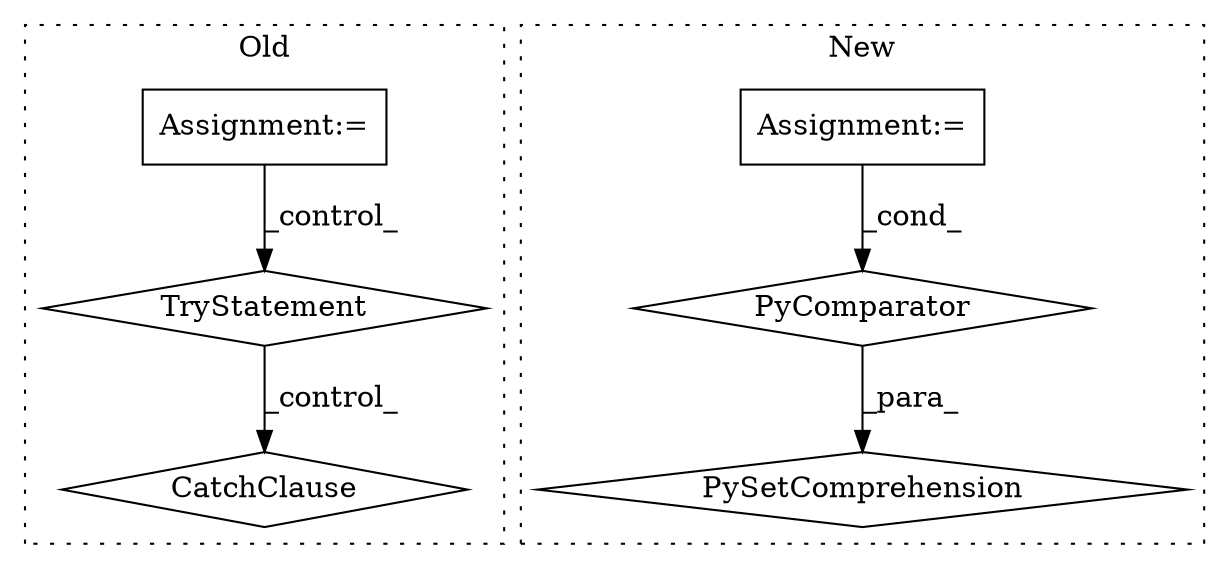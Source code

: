 digraph G {
subgraph cluster0 {
1 [label="CatchClause" a="12" s="12629,12664" l="15,2" shape="diamond"];
3 [label="TryStatement" a="54" s="12556" l="4" shape="diamond"];
6 [label="Assignment:=" a="7" s="12018" l="1" shape="box"];
label = "Old";
style="dotted";
}
subgraph cluster1 {
2 [label="PySetComprehension" a="111" s="11833" l="168" shape="diamond"];
4 [label="PyComparator" a="113" s="11967" l="26" shape="diamond"];
5 [label="Assignment:=" a="7" s="11967" l="26" shape="box"];
label = "New";
style="dotted";
}
3 -> 1 [label="_control_"];
4 -> 2 [label="_para_"];
5 -> 4 [label="_cond_"];
6 -> 3 [label="_control_"];
}
